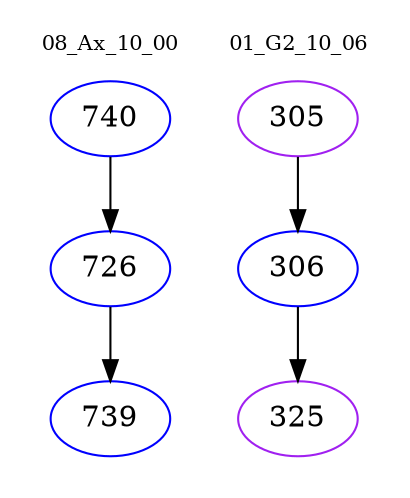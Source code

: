digraph{
subgraph cluster_0 {
color = white
label = "08_Ax_10_00";
fontsize=10;
T0_740 [label="740", color="blue"]
T0_740 -> T0_726 [color="black"]
T0_726 [label="726", color="blue"]
T0_726 -> T0_739 [color="black"]
T0_739 [label="739", color="blue"]
}
subgraph cluster_1 {
color = white
label = "01_G2_10_06";
fontsize=10;
T1_305 [label="305", color="purple"]
T1_305 -> T1_306 [color="black"]
T1_306 [label="306", color="blue"]
T1_306 -> T1_325 [color="black"]
T1_325 [label="325", color="purple"]
}
}
